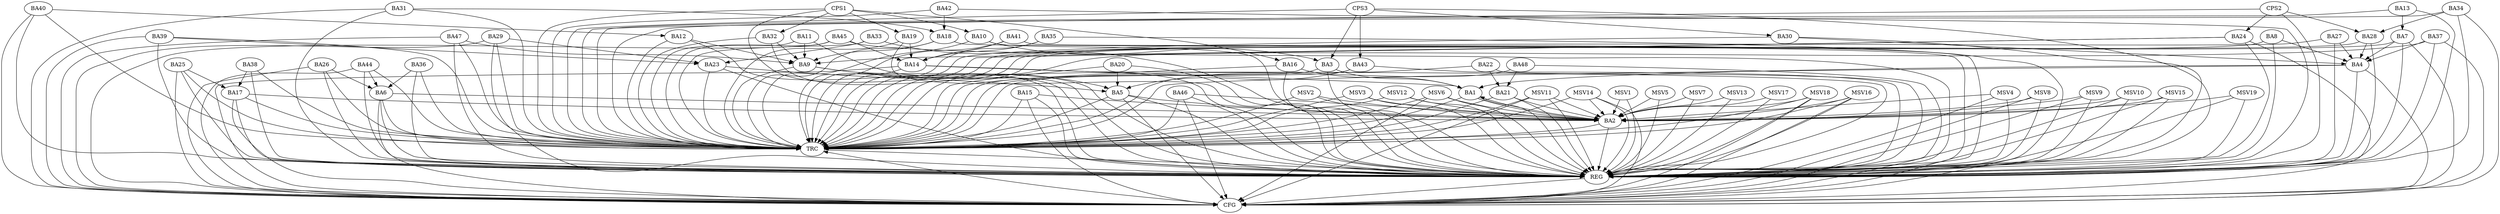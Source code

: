 strict digraph G {
  BA1 [ label="BA1" ];
  BA2 [ label="BA2" ];
  BA3 [ label="BA3" ];
  BA4 [ label="BA4" ];
  BA5 [ label="BA5" ];
  BA6 [ label="BA6" ];
  BA7 [ label="BA7" ];
  BA8 [ label="BA8" ];
  BA9 [ label="BA9" ];
  BA10 [ label="BA10" ];
  BA11 [ label="BA11" ];
  BA12 [ label="BA12" ];
  BA13 [ label="BA13" ];
  BA14 [ label="BA14" ];
  BA15 [ label="BA15" ];
  BA16 [ label="BA16" ];
  BA17 [ label="BA17" ];
  BA18 [ label="BA18" ];
  BA19 [ label="BA19" ];
  BA20 [ label="BA20" ];
  BA21 [ label="BA21" ];
  BA22 [ label="BA22" ];
  BA23 [ label="BA23" ];
  BA24 [ label="BA24" ];
  BA25 [ label="BA25" ];
  BA26 [ label="BA26" ];
  BA27 [ label="BA27" ];
  BA28 [ label="BA28" ];
  BA29 [ label="BA29" ];
  BA30 [ label="BA30" ];
  BA31 [ label="BA31" ];
  BA32 [ label="BA32" ];
  BA33 [ label="BA33" ];
  BA34 [ label="BA34" ];
  BA35 [ label="BA35" ];
  BA36 [ label="BA36" ];
  BA37 [ label="BA37" ];
  BA38 [ label="BA38" ];
  BA39 [ label="BA39" ];
  BA40 [ label="BA40" ];
  BA41 [ label="BA41" ];
  BA42 [ label="BA42" ];
  BA43 [ label="BA43" ];
  BA44 [ label="BA44" ];
  BA45 [ label="BA45" ];
  BA46 [ label="BA46" ];
  BA47 [ label="BA47" ];
  BA48 [ label="BA48" ];
  CPS1 [ label="CPS1" ];
  CPS2 [ label="CPS2" ];
  CPS3 [ label="CPS3" ];
  REG [ label="REG" ];
  CFG [ label="CFG" ];
  TRC [ label="TRC" ];
  MSV1 [ label="MSV1" ];
  MSV2 [ label="MSV2" ];
  MSV3 [ label="MSV3" ];
  MSV4 [ label="MSV4" ];
  MSV5 [ label="MSV5" ];
  MSV6 [ label="MSV6" ];
  MSV7 [ label="MSV7" ];
  MSV8 [ label="MSV8" ];
  MSV9 [ label="MSV9" ];
  MSV10 [ label="MSV10" ];
  MSV11 [ label="MSV11" ];
  MSV12 [ label="MSV12" ];
  MSV13 [ label="MSV13" ];
  MSV14 [ label="MSV14" ];
  MSV15 [ label="MSV15" ];
  MSV16 [ label="MSV16" ];
  MSV17 [ label="MSV17" ];
  MSV18 [ label="MSV18" ];
  MSV19 [ label="MSV19" ];
  BA1 -> BA2;
  BA2 -> BA1;
  BA3 -> BA1;
  BA4 -> BA1;
  BA5 -> BA2;
  BA6 -> BA2;
  BA7 -> BA4;
  BA8 -> BA4;
  BA9 -> BA5;
  BA10 -> BA3;
  BA11 -> BA9;
  BA12 -> BA9;
  BA13 -> BA7;
  BA14 -> BA1;
  BA15 -> BA2;
  BA16 -> BA1;
  BA17 -> BA2;
  BA18 -> BA9;
  BA19 -> BA14;
  BA20 -> BA5;
  BA21 -> BA2;
  BA22 -> BA21;
  BA23 -> BA5;
  BA24 -> BA9;
  BA25 -> BA17;
  BA26 -> BA6;
  BA27 -> BA4;
  BA28 -> BA4;
  BA29 -> BA23;
  BA30 -> BA4;
  BA31 -> BA18;
  BA32 -> BA9;
  BA33 -> BA23;
  BA34 -> BA28;
  BA35 -> BA14;
  BA36 -> BA6;
  BA37 -> BA4;
  BA38 -> BA17;
  BA39 -> BA23;
  BA40 -> BA12;
  BA41 -> BA14;
  BA42 -> BA18;
  BA43 -> BA5;
  BA44 -> BA6;
  BA45 -> BA14;
  BA46 -> BA2;
  BA47 -> BA9;
  BA48 -> BA21;
  CPS1 -> BA16;
  CPS1 -> BA19;
  CPS1 -> BA10;
  CPS1 -> BA32;
  CPS2 -> BA24;
  CPS2 -> BA28;
  CPS3 -> BA30;
  CPS3 -> BA3;
  CPS3 -> BA43;
  BA1 -> REG;
  BA2 -> REG;
  BA3 -> REG;
  BA4 -> REG;
  BA5 -> REG;
  BA6 -> REG;
  BA7 -> REG;
  BA8 -> REG;
  BA9 -> REG;
  BA10 -> REG;
  BA11 -> REG;
  BA12 -> REG;
  BA13 -> REG;
  BA14 -> REG;
  BA15 -> REG;
  BA16 -> REG;
  BA17 -> REG;
  BA18 -> REG;
  BA19 -> REG;
  BA20 -> REG;
  BA21 -> REG;
  BA22 -> REG;
  BA23 -> REG;
  BA24 -> REG;
  BA25 -> REG;
  BA26 -> REG;
  BA27 -> REG;
  BA28 -> REG;
  BA29 -> REG;
  BA30 -> REG;
  BA31 -> REG;
  BA32 -> REG;
  BA33 -> REG;
  BA34 -> REG;
  BA35 -> REG;
  BA36 -> REG;
  BA37 -> REG;
  BA38 -> REG;
  BA39 -> REG;
  BA40 -> REG;
  BA41 -> REG;
  BA42 -> REG;
  BA43 -> REG;
  BA44 -> REG;
  BA45 -> REG;
  BA46 -> REG;
  BA47 -> REG;
  BA48 -> REG;
  CPS1 -> REG;
  CPS2 -> REG;
  CPS3 -> REG;
  BA46 -> CFG;
  BA34 -> CFG;
  BA24 -> CFG;
  BA4 -> CFG;
  BA7 -> CFG;
  BA14 -> CFG;
  BA6 -> CFG;
  BA37 -> CFG;
  BA31 -> CFG;
  BA44 -> CFG;
  BA26 -> CFG;
  BA29 -> CFG;
  BA45 -> CFG;
  BA25 -> CFG;
  BA39 -> CFG;
  BA15 -> CFG;
  BA47 -> CFG;
  BA40 -> CFG;
  BA5 -> CFG;
  BA17 -> CFG;
  REG -> CFG;
  BA1 -> TRC;
  BA2 -> TRC;
  BA3 -> TRC;
  BA4 -> TRC;
  BA5 -> TRC;
  BA6 -> TRC;
  BA7 -> TRC;
  BA8 -> TRC;
  BA9 -> TRC;
  BA10 -> TRC;
  BA11 -> TRC;
  BA12 -> TRC;
  BA13 -> TRC;
  BA14 -> TRC;
  BA15 -> TRC;
  BA16 -> TRC;
  BA17 -> TRC;
  BA18 -> TRC;
  BA19 -> TRC;
  BA20 -> TRC;
  BA21 -> TRC;
  BA22 -> TRC;
  BA23 -> TRC;
  BA24 -> TRC;
  BA25 -> TRC;
  BA26 -> TRC;
  BA27 -> TRC;
  BA28 -> TRC;
  BA29 -> TRC;
  BA30 -> TRC;
  BA31 -> TRC;
  BA32 -> TRC;
  BA33 -> TRC;
  BA34 -> TRC;
  BA35 -> TRC;
  BA36 -> TRC;
  BA37 -> TRC;
  BA38 -> TRC;
  BA39 -> TRC;
  BA40 -> TRC;
  BA41 -> TRC;
  BA42 -> TRC;
  BA43 -> TRC;
  BA44 -> TRC;
  BA45 -> TRC;
  BA46 -> TRC;
  BA47 -> TRC;
  BA48 -> TRC;
  CPS1 -> TRC;
  CPS2 -> TRC;
  CPS3 -> TRC;
  CFG -> TRC;
  TRC -> REG;
  MSV1 -> BA2;
  MSV2 -> BA2;
  MSV3 -> BA2;
  MSV4 -> BA2;
  MSV5 -> BA2;
  MSV6 -> BA2;
  MSV1 -> REG;
  MSV2 -> REG;
  MSV2 -> TRC;
  MSV3 -> REG;
  MSV3 -> TRC;
  MSV4 -> REG;
  MSV4 -> CFG;
  MSV5 -> REG;
  MSV6 -> REG;
  MSV6 -> TRC;
  MSV6 -> CFG;
  MSV7 -> BA2;
  MSV7 -> REG;
  MSV8 -> BA2;
  MSV9 -> BA2;
  MSV10 -> BA2;
  MSV11 -> BA2;
  MSV8 -> REG;
  MSV8 -> CFG;
  MSV9 -> REG;
  MSV9 -> CFG;
  MSV10 -> REG;
  MSV10 -> CFG;
  MSV11 -> REG;
  MSV11 -> TRC;
  MSV11 -> CFG;
  MSV12 -> BA2;
  MSV12 -> REG;
  MSV12 -> TRC;
  MSV13 -> BA2;
  MSV13 -> REG;
  MSV14 -> BA2;
  MSV15 -> BA2;
  MSV14 -> REG;
  MSV14 -> TRC;
  MSV14 -> CFG;
  MSV15 -> REG;
  MSV15 -> CFG;
  MSV16 -> BA2;
  MSV16 -> REG;
  MSV16 -> TRC;
  MSV16 -> CFG;
  MSV17 -> BA2;
  MSV17 -> REG;
  MSV18 -> BA2;
  MSV19 -> BA2;
  MSV18 -> REG;
  MSV18 -> TRC;
  MSV18 -> CFG;
  MSV19 -> REG;
  MSV19 -> CFG;
}
